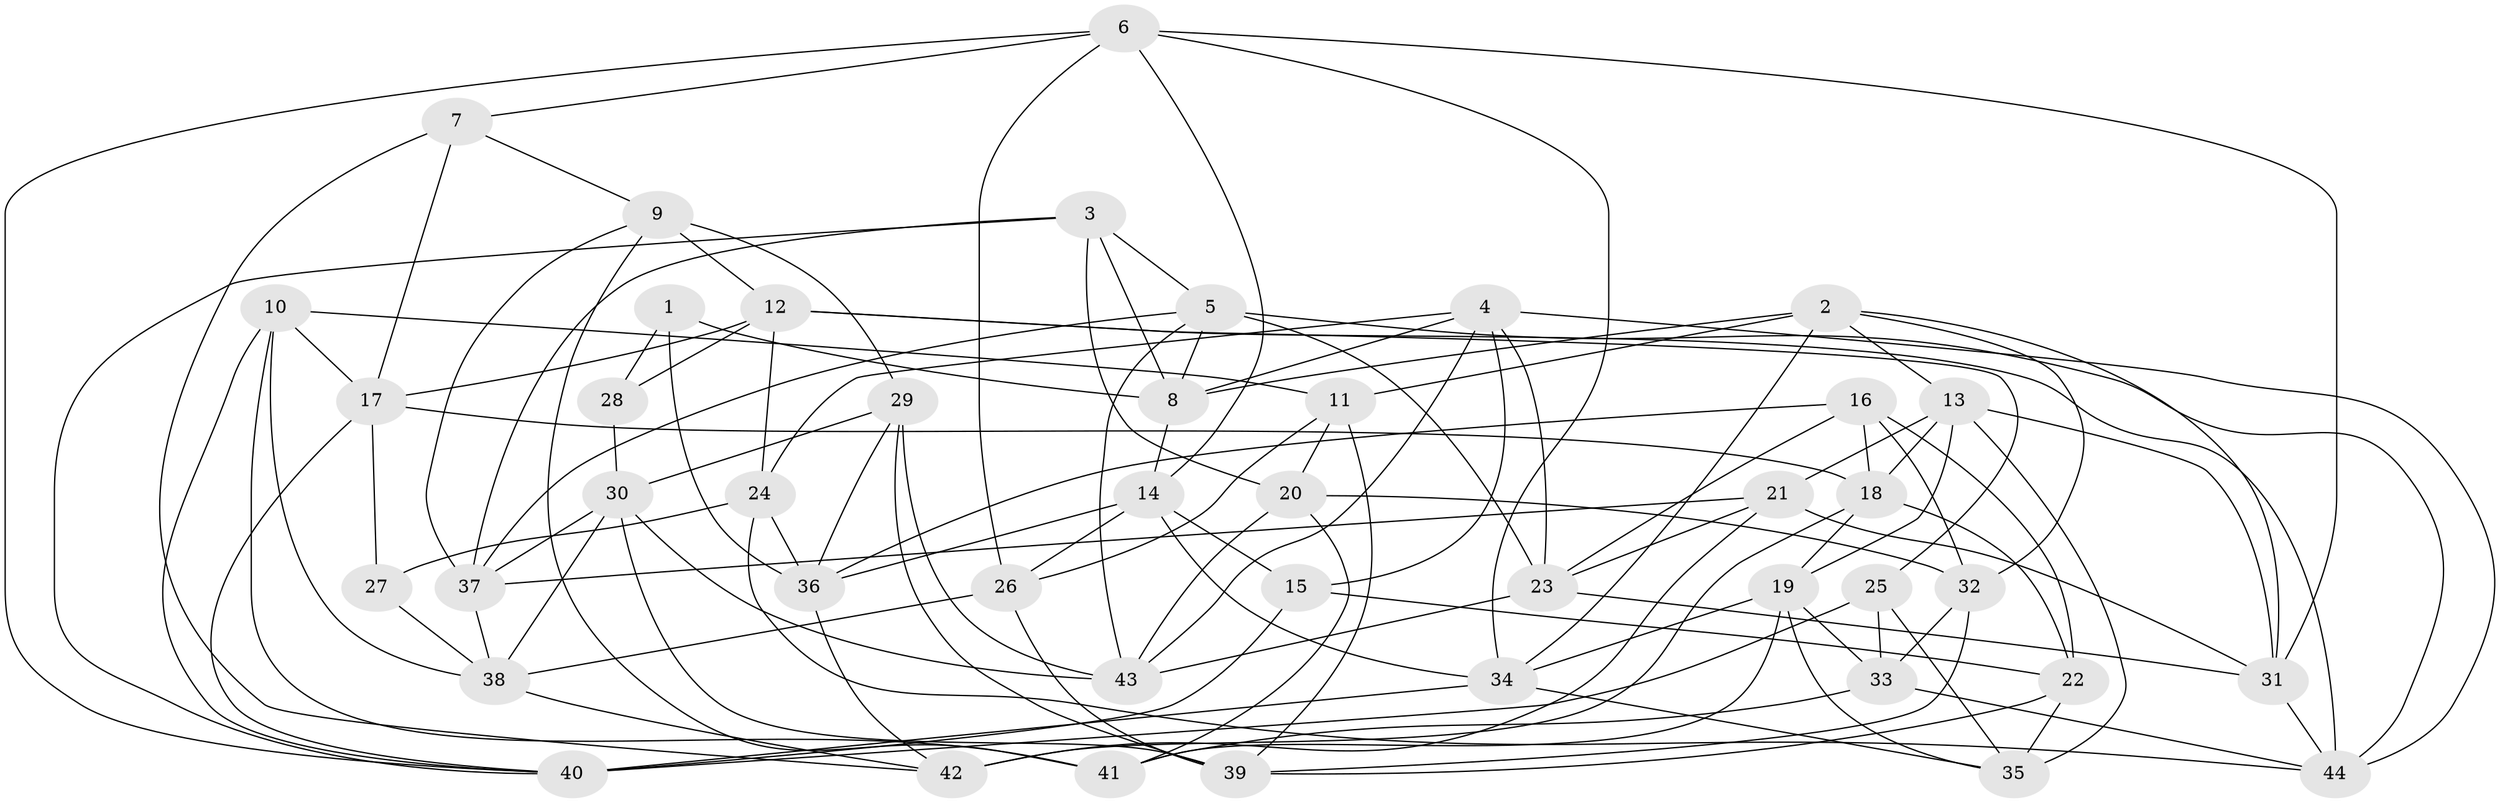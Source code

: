 // original degree distribution, {4: 1.0}
// Generated by graph-tools (version 1.1) at 2025/03/03/09/25 03:03:08]
// undirected, 44 vertices, 117 edges
graph export_dot {
graph [start="1"]
  node [color=gray90,style=filled];
  1;
  2;
  3;
  4;
  5;
  6;
  7;
  8;
  9;
  10;
  11;
  12;
  13;
  14;
  15;
  16;
  17;
  18;
  19;
  20;
  21;
  22;
  23;
  24;
  25;
  26;
  27;
  28;
  29;
  30;
  31;
  32;
  33;
  34;
  35;
  36;
  37;
  38;
  39;
  40;
  41;
  42;
  43;
  44;
  1 -- 8 [weight=1.0];
  1 -- 28 [weight=2.0];
  1 -- 36 [weight=1.0];
  2 -- 8 [weight=1.0];
  2 -- 11 [weight=1.0];
  2 -- 13 [weight=1.0];
  2 -- 31 [weight=1.0];
  2 -- 32 [weight=1.0];
  2 -- 34 [weight=1.0];
  3 -- 5 [weight=1.0];
  3 -- 8 [weight=1.0];
  3 -- 20 [weight=2.0];
  3 -- 37 [weight=1.0];
  3 -- 40 [weight=1.0];
  4 -- 8 [weight=1.0];
  4 -- 15 [weight=1.0];
  4 -- 23 [weight=1.0];
  4 -- 24 [weight=1.0];
  4 -- 43 [weight=1.0];
  4 -- 44 [weight=1.0];
  5 -- 8 [weight=1.0];
  5 -- 23 [weight=1.0];
  5 -- 37 [weight=1.0];
  5 -- 43 [weight=1.0];
  5 -- 44 [weight=1.0];
  6 -- 7 [weight=1.0];
  6 -- 14 [weight=1.0];
  6 -- 26 [weight=1.0];
  6 -- 31 [weight=1.0];
  6 -- 34 [weight=1.0];
  6 -- 40 [weight=1.0];
  7 -- 9 [weight=1.0];
  7 -- 17 [weight=1.0];
  7 -- 42 [weight=1.0];
  8 -- 14 [weight=1.0];
  9 -- 12 [weight=1.0];
  9 -- 29 [weight=2.0];
  9 -- 37 [weight=1.0];
  9 -- 41 [weight=1.0];
  10 -- 11 [weight=1.0];
  10 -- 17 [weight=1.0];
  10 -- 38 [weight=1.0];
  10 -- 40 [weight=1.0];
  10 -- 41 [weight=2.0];
  11 -- 20 [weight=1.0];
  11 -- 26 [weight=2.0];
  11 -- 39 [weight=1.0];
  12 -- 17 [weight=1.0];
  12 -- 24 [weight=1.0];
  12 -- 25 [weight=1.0];
  12 -- 28 [weight=1.0];
  12 -- 44 [weight=1.0];
  13 -- 18 [weight=1.0];
  13 -- 19 [weight=1.0];
  13 -- 21 [weight=1.0];
  13 -- 31 [weight=1.0];
  13 -- 35 [weight=1.0];
  14 -- 15 [weight=1.0];
  14 -- 26 [weight=1.0];
  14 -- 34 [weight=1.0];
  14 -- 36 [weight=1.0];
  15 -- 22 [weight=1.0];
  15 -- 40 [weight=1.0];
  16 -- 18 [weight=1.0];
  16 -- 22 [weight=1.0];
  16 -- 23 [weight=1.0];
  16 -- 32 [weight=2.0];
  16 -- 36 [weight=1.0];
  17 -- 18 [weight=1.0];
  17 -- 27 [weight=1.0];
  17 -- 40 [weight=1.0];
  18 -- 19 [weight=1.0];
  18 -- 22 [weight=1.0];
  18 -- 42 [weight=1.0];
  19 -- 33 [weight=1.0];
  19 -- 34 [weight=1.0];
  19 -- 35 [weight=1.0];
  19 -- 41 [weight=1.0];
  20 -- 32 [weight=1.0];
  20 -- 41 [weight=1.0];
  20 -- 43 [weight=1.0];
  21 -- 23 [weight=1.0];
  21 -- 31 [weight=1.0];
  21 -- 37 [weight=1.0];
  21 -- 42 [weight=2.0];
  22 -- 35 [weight=2.0];
  22 -- 39 [weight=1.0];
  23 -- 31 [weight=1.0];
  23 -- 43 [weight=1.0];
  24 -- 27 [weight=2.0];
  24 -- 36 [weight=1.0];
  24 -- 44 [weight=1.0];
  25 -- 33 [weight=2.0];
  25 -- 35 [weight=1.0];
  25 -- 40 [weight=2.0];
  26 -- 38 [weight=1.0];
  26 -- 39 [weight=1.0];
  27 -- 38 [weight=1.0];
  28 -- 30 [weight=3.0];
  29 -- 30 [weight=1.0];
  29 -- 36 [weight=1.0];
  29 -- 39 [weight=1.0];
  29 -- 43 [weight=1.0];
  30 -- 37 [weight=1.0];
  30 -- 38 [weight=1.0];
  30 -- 39 [weight=1.0];
  30 -- 43 [weight=1.0];
  31 -- 44 [weight=1.0];
  32 -- 33 [weight=1.0];
  32 -- 39 [weight=1.0];
  33 -- 41 [weight=1.0];
  33 -- 44 [weight=1.0];
  34 -- 35 [weight=1.0];
  34 -- 40 [weight=1.0];
  36 -- 42 [weight=1.0];
  37 -- 38 [weight=1.0];
  38 -- 42 [weight=1.0];
}
